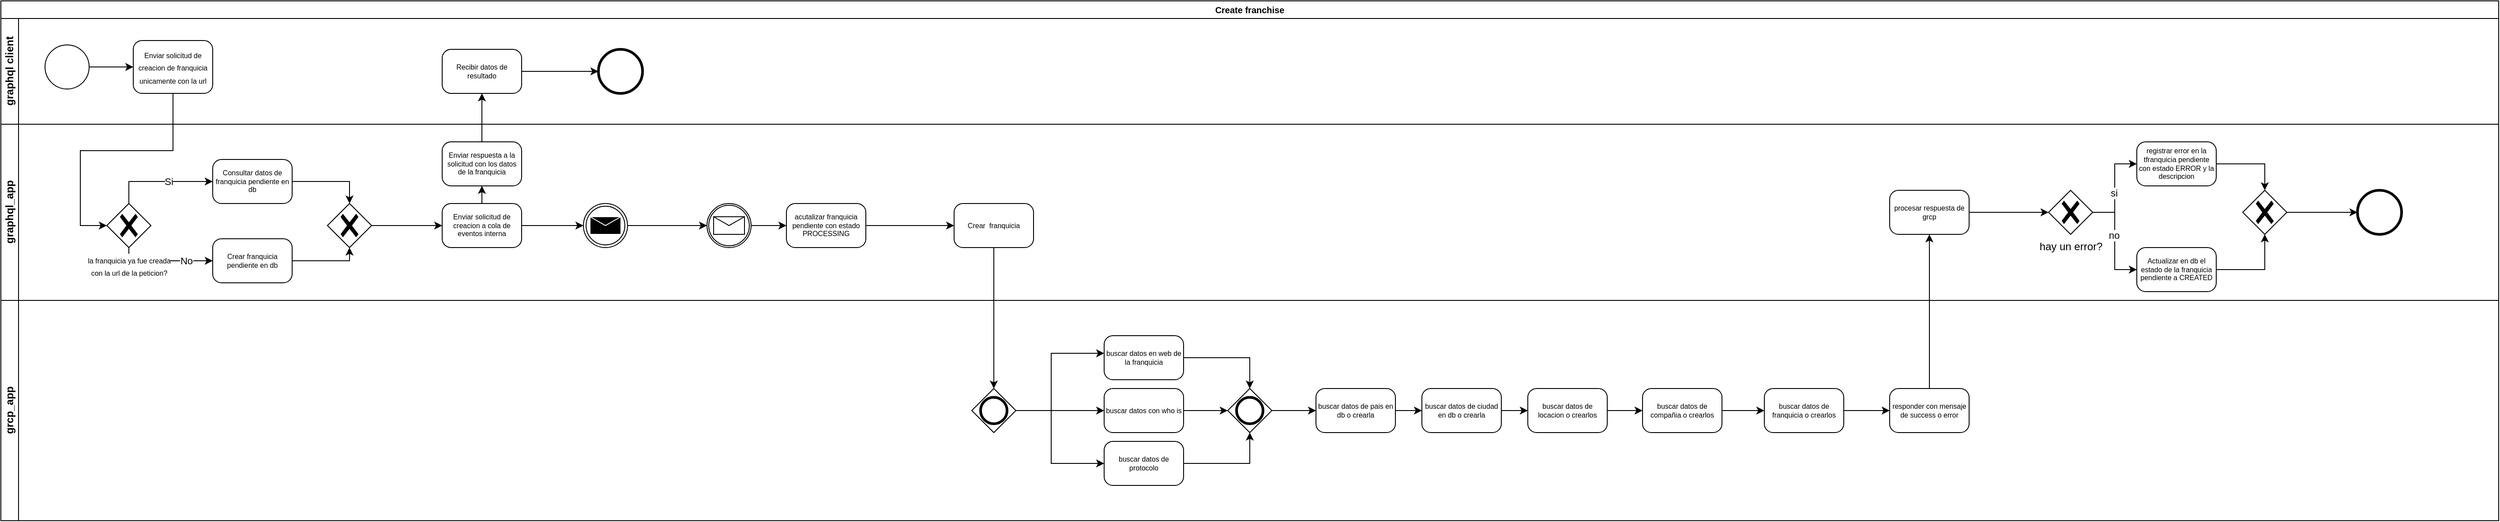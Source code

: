 <mxfile version="22.1.18" type="device">
  <diagram id="prtHgNgQTEPvFCAcTncT" name="Page-1">
    <mxGraphModel dx="1588" dy="948" grid="1" gridSize="10" guides="1" tooltips="1" connect="1" arrows="1" fold="1" page="1" pageScale="1" pageWidth="827" pageHeight="1169" math="0" shadow="0">
      <root>
        <mxCell id="0" />
        <mxCell id="1" parent="0" />
        <mxCell id="FFVz2CKMZXDEGPBVcJut-1" value="Create franchise" style="swimlane;html=1;childLayout=stackLayout;resizeParent=1;resizeParentMax=0;horizontal=1;startSize=20;horizontalStack=0;whiteSpace=wrap;fontSize=10;" parent="1" vertex="1">
          <mxGeometry x="150" y="280" width="2830" height="590" as="geometry" />
        </mxCell>
        <mxCell id="FFVz2CKMZXDEGPBVcJut-6" value="graphql client" style="swimlane;html=1;startSize=20;horizontal=0;" parent="FFVz2CKMZXDEGPBVcJut-1" vertex="1">
          <mxGeometry y="20" width="2830" height="120" as="geometry" />
        </mxCell>
        <mxCell id="FFVz2CKMZXDEGPBVcJut-7" value="&lt;font style=&quot;font-size: 8px;&quot;&gt;Enviar solicitud de creacion de franquicia unicamente con la url&lt;/font&gt;" style="points=[[0.25,0,0],[0.5,0,0],[0.75,0,0],[1,0.25,0],[1,0.5,0],[1,0.75,0],[0.75,1,0],[0.5,1,0],[0.25,1,0],[0,0.75,0],[0,0.5,0],[0,0.25,0]];shape=mxgraph.bpmn.task;whiteSpace=wrap;rectStyle=rounded;size=10;html=1;container=1;expand=0;collapsible=0;taskMarker=abstract;" parent="FFVz2CKMZXDEGPBVcJut-6" vertex="1">
          <mxGeometry x="150" y="25" width="90" height="60" as="geometry" />
        </mxCell>
        <mxCell id="FFVz2CKMZXDEGPBVcJut-89" style="edgeStyle=orthogonalEdgeStyle;rounded=0;orthogonalLoop=1;jettySize=auto;html=1;" parent="FFVz2CKMZXDEGPBVcJut-6" source="FFVz2CKMZXDEGPBVcJut-26" target="FFVz2CKMZXDEGPBVcJut-88" edge="1">
          <mxGeometry relative="1" as="geometry" />
        </mxCell>
        <mxCell id="FFVz2CKMZXDEGPBVcJut-26" value="Recibir datos de resultado" style="points=[[0.25,0,0],[0.5,0,0],[0.75,0,0],[1,0.25,0],[1,0.5,0],[1,0.75,0],[0.75,1,0],[0.5,1,0],[0.25,1,0],[0,0.75,0],[0,0.5,0],[0,0.25,0]];shape=mxgraph.bpmn.task;whiteSpace=wrap;rectStyle=rounded;size=10;html=1;container=1;expand=0;collapsible=0;taskMarker=abstract;fontSize=8;" parent="FFVz2CKMZXDEGPBVcJut-6" vertex="1">
          <mxGeometry x="500" y="35" width="90" height="50" as="geometry" />
        </mxCell>
        <mxCell id="FFVz2CKMZXDEGPBVcJut-88" value="" style="points=[[0.145,0.145,0],[0.5,0,0],[0.855,0.145,0],[1,0.5,0],[0.855,0.855,0],[0.5,1,0],[0.145,0.855,0],[0,0.5,0]];shape=mxgraph.bpmn.event;html=1;verticalLabelPosition=bottom;labelBackgroundColor=#ffffff;verticalAlign=top;align=center;perimeter=ellipsePerimeter;outlineConnect=0;aspect=fixed;outline=end;symbol=terminate2;" parent="FFVz2CKMZXDEGPBVcJut-6" vertex="1">
          <mxGeometry x="677" y="35" width="50" height="50" as="geometry" />
        </mxCell>
        <mxCell id="DsjO2WDaee5bb-nneKYn-2" style="edgeStyle=orthogonalEdgeStyle;rounded=0;orthogonalLoop=1;jettySize=auto;html=1;" edge="1" parent="FFVz2CKMZXDEGPBVcJut-6" source="DsjO2WDaee5bb-nneKYn-1" target="FFVz2CKMZXDEGPBVcJut-7">
          <mxGeometry relative="1" as="geometry" />
        </mxCell>
        <mxCell id="DsjO2WDaee5bb-nneKYn-1" value="" style="points=[[0.145,0.145,0],[0.5,0,0],[0.855,0.145,0],[1,0.5,0],[0.855,0.855,0],[0.5,1,0],[0.145,0.855,0],[0,0.5,0]];shape=mxgraph.bpmn.event;html=1;verticalLabelPosition=bottom;labelBackgroundColor=#ffffff;verticalAlign=top;align=center;perimeter=ellipsePerimeter;outlineConnect=0;aspect=fixed;outline=standard;symbol=general;" vertex="1" parent="FFVz2CKMZXDEGPBVcJut-6">
          <mxGeometry x="50" y="30" width="50" height="50" as="geometry" />
        </mxCell>
        <mxCell id="FFVz2CKMZXDEGPBVcJut-9" style="edgeStyle=orthogonalEdgeStyle;rounded=0;orthogonalLoop=1;jettySize=auto;html=1;" parent="FFVz2CKMZXDEGPBVcJut-1" source="FFVz2CKMZXDEGPBVcJut-7" target="FFVz2CKMZXDEGPBVcJut-10" edge="1">
          <mxGeometry relative="1" as="geometry">
            <mxPoint x="95" y="180.0" as="targetPoint" />
            <Array as="points">
              <mxPoint x="195" y="170" />
              <mxPoint x="90" y="170" />
              <mxPoint x="90" y="255" />
            </Array>
          </mxGeometry>
        </mxCell>
        <mxCell id="FFVz2CKMZXDEGPBVcJut-2" value="graphql_app" style="swimlane;html=1;startSize=20;horizontal=0;" parent="FFVz2CKMZXDEGPBVcJut-1" vertex="1">
          <mxGeometry y="140" width="2830" height="200" as="geometry" />
        </mxCell>
        <mxCell id="FFVz2CKMZXDEGPBVcJut-14" style="edgeStyle=orthogonalEdgeStyle;rounded=0;orthogonalLoop=1;jettySize=auto;html=1;" parent="FFVz2CKMZXDEGPBVcJut-2" source="FFVz2CKMZXDEGPBVcJut-10" target="FFVz2CKMZXDEGPBVcJut-13" edge="1">
          <mxGeometry relative="1" as="geometry">
            <Array as="points">
              <mxPoint x="145" y="155" />
            </Array>
          </mxGeometry>
        </mxCell>
        <mxCell id="FFVz2CKMZXDEGPBVcJut-78" value="No" style="edgeLabel;html=1;align=center;verticalAlign=middle;resizable=0;points=[];" parent="FFVz2CKMZXDEGPBVcJut-14" vertex="1" connectable="0">
          <mxGeometry x="0.289" y="-1" relative="1" as="geometry">
            <mxPoint x="9" y="-1" as="offset" />
          </mxGeometry>
        </mxCell>
        <mxCell id="FFVz2CKMZXDEGPBVcJut-15" style="edgeStyle=orthogonalEdgeStyle;rounded=0;orthogonalLoop=1;jettySize=auto;html=1;" parent="FFVz2CKMZXDEGPBVcJut-2" source="FFVz2CKMZXDEGPBVcJut-10" target="FFVz2CKMZXDEGPBVcJut-11" edge="1">
          <mxGeometry relative="1" as="geometry">
            <Array as="points">
              <mxPoint x="145" y="65" />
            </Array>
          </mxGeometry>
        </mxCell>
        <mxCell id="FFVz2CKMZXDEGPBVcJut-77" value="Si" style="edgeLabel;html=1;align=center;verticalAlign=middle;resizable=0;points=[];" parent="FFVz2CKMZXDEGPBVcJut-15" vertex="1" connectable="0">
          <mxGeometry x="-0.013" y="3" relative="1" as="geometry">
            <mxPoint x="11" y="3" as="offset" />
          </mxGeometry>
        </mxCell>
        <mxCell id="FFVz2CKMZXDEGPBVcJut-10" value="&lt;font style=&quot;font-size: 8px;&quot;&gt;la franquicia ya fue creada &lt;br&gt;con la url de la peticion?&lt;/font&gt;" style="points=[[0.25,0.25,0],[0.5,0,0],[0.75,0.25,0],[1,0.5,0],[0.75,0.75,0],[0.5,1,0],[0.25,0.75,0],[0,0.5,0]];shape=mxgraph.bpmn.gateway2;html=1;verticalLabelPosition=bottom;labelBackgroundColor=#ffffff;verticalAlign=top;align=center;perimeter=rhombusPerimeter;outlineConnect=0;outline=none;symbol=none;gwType=exclusive;" parent="FFVz2CKMZXDEGPBVcJut-2" vertex="1">
          <mxGeometry x="120" y="90" width="50" height="50" as="geometry" />
        </mxCell>
        <mxCell id="FFVz2CKMZXDEGPBVcJut-16" style="edgeStyle=orthogonalEdgeStyle;rounded=0;orthogonalLoop=1;jettySize=auto;html=1;" parent="FFVz2CKMZXDEGPBVcJut-2" source="FFVz2CKMZXDEGPBVcJut-11" target="FFVz2CKMZXDEGPBVcJut-12" edge="1">
          <mxGeometry relative="1" as="geometry">
            <Array as="points">
              <mxPoint x="395" y="65" />
            </Array>
          </mxGeometry>
        </mxCell>
        <mxCell id="FFVz2CKMZXDEGPBVcJut-11" value="Consultar datos de franquicia pendiente en db" style="points=[[0.25,0,0],[0.5,0,0],[0.75,0,0],[1,0.25,0],[1,0.5,0],[1,0.75,0],[0.75,1,0],[0.5,1,0],[0.25,1,0],[0,0.75,0],[0,0.5,0],[0,0.25,0]];shape=mxgraph.bpmn.task;whiteSpace=wrap;rectStyle=rounded;size=10;html=1;container=1;expand=0;collapsible=0;taskMarker=abstract;fontSize=8;" parent="FFVz2CKMZXDEGPBVcJut-2" vertex="1">
          <mxGeometry x="240" y="40" width="90" height="50" as="geometry" />
        </mxCell>
        <mxCell id="FFVz2CKMZXDEGPBVcJut-20" style="edgeStyle=orthogonalEdgeStyle;rounded=0;orthogonalLoop=1;jettySize=auto;html=1;" parent="FFVz2CKMZXDEGPBVcJut-2" source="FFVz2CKMZXDEGPBVcJut-12" target="FFVz2CKMZXDEGPBVcJut-18" edge="1">
          <mxGeometry relative="1" as="geometry" />
        </mxCell>
        <mxCell id="FFVz2CKMZXDEGPBVcJut-12" value="" style="points=[[0.25,0.25,0],[0.5,0,0],[0.75,0.25,0],[1,0.5,0],[0.75,0.75,0],[0.5,1,0],[0.25,0.75,0],[0,0.5,0]];shape=mxgraph.bpmn.gateway2;html=1;verticalLabelPosition=bottom;labelBackgroundColor=#ffffff;verticalAlign=top;align=center;perimeter=rhombusPerimeter;outlineConnect=0;outline=none;symbol=none;gwType=exclusive;" parent="FFVz2CKMZXDEGPBVcJut-2" vertex="1">
          <mxGeometry x="370" y="90" width="50" height="50" as="geometry" />
        </mxCell>
        <mxCell id="FFVz2CKMZXDEGPBVcJut-17" style="edgeStyle=orthogonalEdgeStyle;rounded=0;orthogonalLoop=1;jettySize=auto;html=1;" parent="FFVz2CKMZXDEGPBVcJut-2" source="FFVz2CKMZXDEGPBVcJut-13" target="FFVz2CKMZXDEGPBVcJut-12" edge="1">
          <mxGeometry relative="1" as="geometry">
            <Array as="points">
              <mxPoint x="395" y="155" />
            </Array>
          </mxGeometry>
        </mxCell>
        <mxCell id="FFVz2CKMZXDEGPBVcJut-13" value="Crear franquicia pendiente en db" style="points=[[0.25,0,0],[0.5,0,0],[0.75,0,0],[1,0.25,0],[1,0.5,0],[1,0.75,0],[0.75,1,0],[0.5,1,0],[0.25,1,0],[0,0.75,0],[0,0.5,0],[0,0.25,0]];shape=mxgraph.bpmn.task;whiteSpace=wrap;rectStyle=rounded;size=10;html=1;container=1;expand=0;collapsible=0;taskMarker=abstract;fontSize=8;" parent="FFVz2CKMZXDEGPBVcJut-2" vertex="1">
          <mxGeometry x="240" y="130" width="90" height="50" as="geometry" />
        </mxCell>
        <mxCell id="FFVz2CKMZXDEGPBVcJut-18" value="Enviar solicitud de creacion a cola de eventos interna" style="points=[[0.25,0,0],[0.5,0,0],[0.75,0,0],[1,0.25,0],[1,0.5,0],[1,0.75,0],[0.75,1,0],[0.5,1,0],[0.25,1,0],[0,0.75,0],[0,0.5,0],[0,0.25,0]];shape=mxgraph.bpmn.task;whiteSpace=wrap;rectStyle=rounded;size=10;html=1;container=1;expand=0;collapsible=0;taskMarker=abstract;fontSize=8;" parent="FFVz2CKMZXDEGPBVcJut-2" vertex="1">
          <mxGeometry x="500" y="90" width="90" height="50" as="geometry" />
        </mxCell>
        <mxCell id="FFVz2CKMZXDEGPBVcJut-22" value="Enviar respuesta a la solicitud con los datos de la franquicia" style="points=[[0.25,0,0],[0.5,0,0],[0.75,0,0],[1,0.25,0],[1,0.5,0],[1,0.75,0],[0.75,1,0],[0.5,1,0],[0.25,1,0],[0,0.75,0],[0,0.5,0],[0,0.25,0]];shape=mxgraph.bpmn.task;whiteSpace=wrap;rectStyle=rounded;size=10;html=1;container=1;expand=0;collapsible=0;taskMarker=abstract;fontSize=8;" parent="FFVz2CKMZXDEGPBVcJut-2" vertex="1">
          <mxGeometry x="500" y="20" width="90" height="50" as="geometry" />
        </mxCell>
        <mxCell id="FFVz2CKMZXDEGPBVcJut-23" style="edgeStyle=orthogonalEdgeStyle;rounded=0;orthogonalLoop=1;jettySize=auto;html=1;" parent="FFVz2CKMZXDEGPBVcJut-2" source="FFVz2CKMZXDEGPBVcJut-18" target="FFVz2CKMZXDEGPBVcJut-22" edge="1">
          <mxGeometry relative="1" as="geometry" />
        </mxCell>
        <mxCell id="FFVz2CKMZXDEGPBVcJut-30" style="edgeStyle=orthogonalEdgeStyle;rounded=0;orthogonalLoop=1;jettySize=auto;html=1;" parent="FFVz2CKMZXDEGPBVcJut-2" source="FFVz2CKMZXDEGPBVcJut-27" target="FFVz2CKMZXDEGPBVcJut-29" edge="1">
          <mxGeometry relative="1" as="geometry" />
        </mxCell>
        <mxCell id="FFVz2CKMZXDEGPBVcJut-27" value="" style="points=[[0.145,0.145,0],[0.5,0,0],[0.855,0.145,0],[1,0.5,0],[0.855,0.855,0],[0.5,1,0],[0.145,0.855,0],[0,0.5,0]];shape=mxgraph.bpmn.event;html=1;verticalLabelPosition=bottom;labelBackgroundColor=#ffffff;verticalAlign=top;align=center;perimeter=ellipsePerimeter;outlineConnect=0;aspect=fixed;outline=throwing;symbol=message;" parent="FFVz2CKMZXDEGPBVcJut-2" vertex="1">
          <mxGeometry x="660" y="90" width="50" height="50" as="geometry" />
        </mxCell>
        <mxCell id="FFVz2CKMZXDEGPBVcJut-28" style="edgeStyle=orthogonalEdgeStyle;rounded=0;orthogonalLoop=1;jettySize=auto;html=1;entryX=0;entryY=0.5;entryDx=0;entryDy=0;entryPerimeter=0;" parent="FFVz2CKMZXDEGPBVcJut-2" source="FFVz2CKMZXDEGPBVcJut-18" target="FFVz2CKMZXDEGPBVcJut-27" edge="1">
          <mxGeometry relative="1" as="geometry" />
        </mxCell>
        <mxCell id="FFVz2CKMZXDEGPBVcJut-61" style="edgeStyle=orthogonalEdgeStyle;rounded=0;orthogonalLoop=1;jettySize=auto;html=1;" parent="FFVz2CKMZXDEGPBVcJut-2" source="FFVz2CKMZXDEGPBVcJut-29" target="FFVz2CKMZXDEGPBVcJut-59" edge="1">
          <mxGeometry relative="1" as="geometry" />
        </mxCell>
        <mxCell id="FFVz2CKMZXDEGPBVcJut-29" value="" style="points=[[0.145,0.145,0],[0.5,0,0],[0.855,0.145,0],[1,0.5,0],[0.855,0.855,0],[0.5,1,0],[0.145,0.855,0],[0,0.5,0]];shape=mxgraph.bpmn.event;html=1;verticalLabelPosition=bottom;labelBackgroundColor=#ffffff;verticalAlign=top;align=center;perimeter=ellipsePerimeter;outlineConnect=0;aspect=fixed;outline=catching;symbol=message;" parent="FFVz2CKMZXDEGPBVcJut-2" vertex="1">
          <mxGeometry x="800" y="90" width="50" height="50" as="geometry" />
        </mxCell>
        <mxCell id="FFVz2CKMZXDEGPBVcJut-59" value="acutalizar franquicia pendiente con estado PROCESSING" style="points=[[0.25,0,0],[0.5,0,0],[0.75,0,0],[1,0.25,0],[1,0.5,0],[1,0.75,0],[0.75,1,0],[0.5,1,0],[0.25,1,0],[0,0.75,0],[0,0.5,0],[0,0.25,0]];shape=mxgraph.bpmn.task;whiteSpace=wrap;rectStyle=rounded;size=10;html=1;container=1;expand=0;collapsible=0;taskMarker=abstract;fontSize=8;" parent="FFVz2CKMZXDEGPBVcJut-2" vertex="1">
          <mxGeometry x="890" y="90" width="90" height="50" as="geometry" />
        </mxCell>
        <mxCell id="FFVz2CKMZXDEGPBVcJut-69" style="edgeStyle=orthogonalEdgeStyle;rounded=0;orthogonalLoop=1;jettySize=auto;html=1;" parent="FFVz2CKMZXDEGPBVcJut-2" source="FFVz2CKMZXDEGPBVcJut-66" target="FFVz2CKMZXDEGPBVcJut-68" edge="1">
          <mxGeometry relative="1" as="geometry" />
        </mxCell>
        <mxCell id="FFVz2CKMZXDEGPBVcJut-66" value="procesar respuesta de grcp" style="points=[[0.25,0,0],[0.5,0,0],[0.75,0,0],[1,0.25,0],[1,0.5,0],[1,0.75,0],[0.75,1,0],[0.5,1,0],[0.25,1,0],[0,0.75,0],[0,0.5,0],[0,0.25,0]];shape=mxgraph.bpmn.task;whiteSpace=wrap;rectStyle=rounded;size=10;html=1;container=1;expand=0;collapsible=0;taskMarker=abstract;fontSize=8;" parent="FFVz2CKMZXDEGPBVcJut-2" vertex="1">
          <mxGeometry x="2140" y="75" width="90" height="50" as="geometry" />
        </mxCell>
        <mxCell id="FFVz2CKMZXDEGPBVcJut-72" style="edgeStyle=orthogonalEdgeStyle;rounded=0;orthogonalLoop=1;jettySize=auto;html=1;" parent="FFVz2CKMZXDEGPBVcJut-2" source="FFVz2CKMZXDEGPBVcJut-68" target="FFVz2CKMZXDEGPBVcJut-71" edge="1">
          <mxGeometry relative="1" as="geometry">
            <mxPoint x="2375" y="100" as="sourcePoint" />
            <mxPoint x="2425" y="165" as="targetPoint" />
            <Array as="points">
              <mxPoint x="2395" y="100" />
              <mxPoint x="2395" y="165" />
            </Array>
          </mxGeometry>
        </mxCell>
        <mxCell id="FFVz2CKMZXDEGPBVcJut-75" value="no" style="edgeLabel;html=1;align=center;verticalAlign=middle;resizable=0;points=[];" parent="FFVz2CKMZXDEGPBVcJut-72" vertex="1" connectable="0">
          <mxGeometry x="-0.131" y="-1" relative="1" as="geometry">
            <mxPoint y="1" as="offset" />
          </mxGeometry>
        </mxCell>
        <mxCell id="FFVz2CKMZXDEGPBVcJut-68" value="hay un error?" style="points=[[0.25,0.25,0],[0.5,0,0],[0.75,0.25,0],[1,0.5,0],[0.75,0.75,0],[0.5,1,0],[0.25,0.75,0],[0,0.5,0]];shape=mxgraph.bpmn.gateway2;html=1;verticalLabelPosition=bottom;labelBackgroundColor=#ffffff;verticalAlign=top;align=center;perimeter=rhombusPerimeter;outlineConnect=0;outline=none;symbol=none;gwType=exclusive;" parent="FFVz2CKMZXDEGPBVcJut-2" vertex="1">
          <mxGeometry x="2320" y="75" width="50" height="50" as="geometry" />
        </mxCell>
        <mxCell id="FFVz2CKMZXDEGPBVcJut-81" style="edgeStyle=orthogonalEdgeStyle;rounded=0;orthogonalLoop=1;jettySize=auto;html=1;" parent="FFVz2CKMZXDEGPBVcJut-2" source="FFVz2CKMZXDEGPBVcJut-70" target="FFVz2CKMZXDEGPBVcJut-80" edge="1">
          <mxGeometry relative="1" as="geometry" />
        </mxCell>
        <mxCell id="FFVz2CKMZXDEGPBVcJut-70" value="registrar error en la tfranquicia pendiente con estado ERROR y la descripcion" style="points=[[0.25,0,0],[0.5,0,0],[0.75,0,0],[1,0.25,0],[1,0.5,0],[1,0.75,0],[0.75,1,0],[0.5,1,0],[0.25,1,0],[0,0.75,0],[0,0.5,0],[0,0.25,0]];shape=mxgraph.bpmn.task;whiteSpace=wrap;rectStyle=rounded;size=10;html=1;container=1;expand=0;collapsible=0;taskMarker=abstract;fontSize=8;" parent="FFVz2CKMZXDEGPBVcJut-2" vertex="1">
          <mxGeometry x="2420" y="20" width="90" height="50" as="geometry" />
        </mxCell>
        <mxCell id="FFVz2CKMZXDEGPBVcJut-85" style="edgeStyle=orthogonalEdgeStyle;rounded=0;orthogonalLoop=1;jettySize=auto;html=1;" parent="FFVz2CKMZXDEGPBVcJut-2" source="FFVz2CKMZXDEGPBVcJut-71" target="FFVz2CKMZXDEGPBVcJut-80" edge="1">
          <mxGeometry relative="1" as="geometry" />
        </mxCell>
        <mxCell id="FFVz2CKMZXDEGPBVcJut-71" value="Actualizar en db el estado de la franquicia pendiente a CREATED" style="points=[[0.25,0,0],[0.5,0,0],[0.75,0,0],[1,0.25,0],[1,0.5,0],[1,0.75,0],[0.75,1,0],[0.5,1,0],[0.25,1,0],[0,0.75,0],[0,0.5,0],[0,0.25,0]];shape=mxgraph.bpmn.task;whiteSpace=wrap;rectStyle=rounded;size=10;html=1;container=1;expand=0;collapsible=0;taskMarker=abstract;fontSize=8;" parent="FFVz2CKMZXDEGPBVcJut-2" vertex="1">
          <mxGeometry x="2420" y="140" width="90" height="50" as="geometry" />
        </mxCell>
        <mxCell id="FFVz2CKMZXDEGPBVcJut-73" style="edgeStyle=orthogonalEdgeStyle;rounded=0;orthogonalLoop=1;jettySize=auto;html=1;entryX=0;entryY=0.5;entryDx=0;entryDy=0;entryPerimeter=0;" parent="FFVz2CKMZXDEGPBVcJut-2" source="FFVz2CKMZXDEGPBVcJut-68" target="FFVz2CKMZXDEGPBVcJut-70" edge="1">
          <mxGeometry relative="1" as="geometry" />
        </mxCell>
        <mxCell id="FFVz2CKMZXDEGPBVcJut-74" value="si" style="edgeLabel;html=1;align=center;verticalAlign=middle;resizable=0;points=[];" parent="FFVz2CKMZXDEGPBVcJut-73" vertex="1" connectable="0">
          <mxGeometry x="-0.09" y="1" relative="1" as="geometry">
            <mxPoint y="1" as="offset" />
          </mxGeometry>
        </mxCell>
        <mxCell id="FFVz2CKMZXDEGPBVcJut-87" style="edgeStyle=orthogonalEdgeStyle;rounded=0;orthogonalLoop=1;jettySize=auto;html=1;" parent="FFVz2CKMZXDEGPBVcJut-2" source="FFVz2CKMZXDEGPBVcJut-80" target="FFVz2CKMZXDEGPBVcJut-86" edge="1">
          <mxGeometry relative="1" as="geometry" />
        </mxCell>
        <mxCell id="FFVz2CKMZXDEGPBVcJut-80" value="" style="points=[[0.25,0.25,0],[0.5,0,0],[0.75,0.25,0],[1,0.5,0],[0.75,0.75,0],[0.5,1,0],[0.25,0.75,0],[0,0.5,0]];shape=mxgraph.bpmn.gateway2;html=1;verticalLabelPosition=bottom;labelBackgroundColor=#ffffff;verticalAlign=top;align=center;perimeter=rhombusPerimeter;outlineConnect=0;outline=none;symbol=none;gwType=exclusive;" parent="FFVz2CKMZXDEGPBVcJut-2" vertex="1">
          <mxGeometry x="2540" y="75" width="50" height="50" as="geometry" />
        </mxCell>
        <mxCell id="FFVz2CKMZXDEGPBVcJut-86" value="" style="points=[[0.145,0.145,0],[0.5,0,0],[0.855,0.145,0],[1,0.5,0],[0.855,0.855,0],[0.5,1,0],[0.145,0.855,0],[0,0.5,0]];shape=mxgraph.bpmn.event;html=1;verticalLabelPosition=bottom;labelBackgroundColor=#ffffff;verticalAlign=top;align=center;perimeter=ellipsePerimeter;outlineConnect=0;aspect=fixed;outline=end;symbol=terminate2;" parent="FFVz2CKMZXDEGPBVcJut-2" vertex="1">
          <mxGeometry x="2670" y="75" width="50" height="50" as="geometry" />
        </mxCell>
        <mxCell id="FFVz2CKMZXDEGPBVcJut-3" value="grcp_app" style="swimlane;html=1;startSize=20;horizontal=0;" parent="FFVz2CKMZXDEGPBVcJut-1" vertex="1">
          <mxGeometry y="340" width="2830" height="250" as="geometry" />
        </mxCell>
        <mxCell id="FFVz2CKMZXDEGPBVcJut-31" value="Crear&amp;nbsp; franquicia" style="points=[[0.25,0,0],[0.5,0,0],[0.75,0,0],[1,0.25,0],[1,0.5,0],[1,0.75,0],[0.75,1,0],[0.5,1,0],[0.25,1,0],[0,0.75,0],[0,0.5,0],[0,0.25,0]];shape=mxgraph.bpmn.task;whiteSpace=wrap;rectStyle=rounded;size=10;html=1;container=1;expand=0;collapsible=0;taskMarker=abstract;fontSize=8;" parent="FFVz2CKMZXDEGPBVcJut-3" vertex="1">
          <mxGeometry x="1080" y="-110" width="90" height="50" as="geometry" />
        </mxCell>
        <mxCell id="FFVz2CKMZXDEGPBVcJut-34" style="edgeStyle=orthogonalEdgeStyle;rounded=0;orthogonalLoop=1;jettySize=auto;html=1;" parent="FFVz2CKMZXDEGPBVcJut-3" source="FFVz2CKMZXDEGPBVcJut-31" target="FFVz2CKMZXDEGPBVcJut-37" edge="1">
          <mxGeometry relative="1" as="geometry">
            <mxPoint x="1125" y="40" as="targetPoint" />
          </mxGeometry>
        </mxCell>
        <mxCell id="FFVz2CKMZXDEGPBVcJut-36" value="" style="edgeStyle=orthogonalEdgeStyle;rounded=0;orthogonalLoop=1;jettySize=auto;html=1;" parent="FFVz2CKMZXDEGPBVcJut-3" source="FFVz2CKMZXDEGPBVcJut-37" target="FFVz2CKMZXDEGPBVcJut-35" edge="1">
          <mxGeometry relative="1" as="geometry">
            <mxPoint x="1170" y="65" as="sourcePoint" />
            <Array as="points">
              <mxPoint x="1190" y="125" />
              <mxPoint x="1190" y="60" />
            </Array>
          </mxGeometry>
        </mxCell>
        <mxCell id="FFVz2CKMZXDEGPBVcJut-43" style="edgeStyle=orthogonalEdgeStyle;rounded=0;orthogonalLoop=1;jettySize=auto;html=1;" parent="FFVz2CKMZXDEGPBVcJut-3" source="FFVz2CKMZXDEGPBVcJut-35" target="FFVz2CKMZXDEGPBVcJut-42" edge="1">
          <mxGeometry relative="1" as="geometry" />
        </mxCell>
        <mxCell id="FFVz2CKMZXDEGPBVcJut-35" value="buscar datos en web de la franquicia" style="points=[[0.25,0,0],[0.5,0,0],[0.75,0,0],[1,0.25,0],[1,0.5,0],[1,0.75,0],[0.75,1,0],[0.5,1,0],[0.25,1,0],[0,0.75,0],[0,0.5,0],[0,0.25,0]];shape=mxgraph.bpmn.task;whiteSpace=wrap;rectStyle=rounded;size=10;html=1;container=1;expand=0;collapsible=0;taskMarker=abstract;fontSize=8;" parent="FFVz2CKMZXDEGPBVcJut-3" vertex="1">
          <mxGeometry x="1250" y="40" width="90" height="50" as="geometry" />
        </mxCell>
        <mxCell id="FFVz2CKMZXDEGPBVcJut-41" style="edgeStyle=orthogonalEdgeStyle;rounded=0;orthogonalLoop=1;jettySize=auto;html=1;" parent="FFVz2CKMZXDEGPBVcJut-3" source="FFVz2CKMZXDEGPBVcJut-37" target="FFVz2CKMZXDEGPBVcJut-40" edge="1">
          <mxGeometry relative="1" as="geometry">
            <Array as="points">
              <mxPoint x="1190" y="125" />
              <mxPoint x="1190" y="185" />
            </Array>
          </mxGeometry>
        </mxCell>
        <mxCell id="FFVz2CKMZXDEGPBVcJut-37" value="" style="points=[[0.25,0.25,0],[0.5,0,0],[0.75,0.25,0],[1,0.5,0],[0.75,0.75,0],[0.5,1,0],[0.25,0.75,0],[0,0.5,0]];shape=mxgraph.bpmn.gateway2;html=1;verticalLabelPosition=bottom;labelBackgroundColor=#ffffff;verticalAlign=top;align=center;perimeter=rhombusPerimeter;outlineConnect=0;outline=end;symbol=general;" parent="FFVz2CKMZXDEGPBVcJut-3" vertex="1">
          <mxGeometry x="1100" y="100" width="50" height="50" as="geometry" />
        </mxCell>
        <mxCell id="FFVz2CKMZXDEGPBVcJut-39" style="edgeStyle=orthogonalEdgeStyle;rounded=0;orthogonalLoop=1;jettySize=auto;html=1;" parent="FFVz2CKMZXDEGPBVcJut-3" source="FFVz2CKMZXDEGPBVcJut-37" target="FFVz2CKMZXDEGPBVcJut-38" edge="1">
          <mxGeometry relative="1" as="geometry" />
        </mxCell>
        <mxCell id="FFVz2CKMZXDEGPBVcJut-44" style="edgeStyle=orthogonalEdgeStyle;rounded=0;orthogonalLoop=1;jettySize=auto;html=1;" parent="FFVz2CKMZXDEGPBVcJut-3" source="FFVz2CKMZXDEGPBVcJut-38" target="FFVz2CKMZXDEGPBVcJut-42" edge="1">
          <mxGeometry relative="1" as="geometry" />
        </mxCell>
        <mxCell id="FFVz2CKMZXDEGPBVcJut-38" value="buscar datos con who is" style="points=[[0.25,0,0],[0.5,0,0],[0.75,0,0],[1,0.25,0],[1,0.5,0],[1,0.75,0],[0.75,1,0],[0.5,1,0],[0.25,1,0],[0,0.75,0],[0,0.5,0],[0,0.25,0]];shape=mxgraph.bpmn.task;whiteSpace=wrap;rectStyle=rounded;size=10;html=1;container=1;expand=0;collapsible=0;taskMarker=abstract;fontSize=8;" parent="FFVz2CKMZXDEGPBVcJut-3" vertex="1">
          <mxGeometry x="1250" y="100" width="90" height="50" as="geometry" />
        </mxCell>
        <mxCell id="FFVz2CKMZXDEGPBVcJut-45" style="edgeStyle=orthogonalEdgeStyle;rounded=0;orthogonalLoop=1;jettySize=auto;html=1;" parent="FFVz2CKMZXDEGPBVcJut-3" source="FFVz2CKMZXDEGPBVcJut-40" target="FFVz2CKMZXDEGPBVcJut-42" edge="1">
          <mxGeometry relative="1" as="geometry" />
        </mxCell>
        <mxCell id="FFVz2CKMZXDEGPBVcJut-40" value="buscar datos de protocolo" style="points=[[0.25,0,0],[0.5,0,0],[0.75,0,0],[1,0.25,0],[1,0.5,0],[1,0.75,0],[0.75,1,0],[0.5,1,0],[0.25,1,0],[0,0.75,0],[0,0.5,0],[0,0.25,0]];shape=mxgraph.bpmn.task;whiteSpace=wrap;rectStyle=rounded;size=10;html=1;container=1;expand=0;collapsible=0;taskMarker=abstract;fontSize=8;" parent="FFVz2CKMZXDEGPBVcJut-3" vertex="1">
          <mxGeometry x="1250" y="160" width="90" height="50" as="geometry" />
        </mxCell>
        <mxCell id="FFVz2CKMZXDEGPBVcJut-47" style="edgeStyle=orthogonalEdgeStyle;rounded=0;orthogonalLoop=1;jettySize=auto;html=1;" parent="FFVz2CKMZXDEGPBVcJut-3" source="FFVz2CKMZXDEGPBVcJut-42" target="FFVz2CKMZXDEGPBVcJut-46" edge="1">
          <mxGeometry relative="1" as="geometry" />
        </mxCell>
        <mxCell id="FFVz2CKMZXDEGPBVcJut-42" value="" style="points=[[0.25,0.25,0],[0.5,0,0],[0.75,0.25,0],[1,0.5,0],[0.75,0.75,0],[0.5,1,0],[0.25,0.75,0],[0,0.5,0]];shape=mxgraph.bpmn.gateway2;html=1;verticalLabelPosition=bottom;labelBackgroundColor=#ffffff;verticalAlign=top;align=center;perimeter=rhombusPerimeter;outlineConnect=0;outline=end;symbol=general;" parent="FFVz2CKMZXDEGPBVcJut-3" vertex="1">
          <mxGeometry x="1390" y="100" width="50" height="50" as="geometry" />
        </mxCell>
        <mxCell id="FFVz2CKMZXDEGPBVcJut-50" style="edgeStyle=orthogonalEdgeStyle;rounded=0;orthogonalLoop=1;jettySize=auto;html=1;" parent="FFVz2CKMZXDEGPBVcJut-3" source="FFVz2CKMZXDEGPBVcJut-46" target="FFVz2CKMZXDEGPBVcJut-48" edge="1">
          <mxGeometry relative="1" as="geometry" />
        </mxCell>
        <mxCell id="FFVz2CKMZXDEGPBVcJut-46" value="buscar datos de pais en db o crearla" style="points=[[0.25,0,0],[0.5,0,0],[0.75,0,0],[1,0.25,0],[1,0.5,0],[1,0.75,0],[0.75,1,0],[0.5,1,0],[0.25,1,0],[0,0.75,0],[0,0.5,0],[0,0.25,0]];shape=mxgraph.bpmn.task;whiteSpace=wrap;rectStyle=rounded;size=10;html=1;container=1;expand=0;collapsible=0;taskMarker=abstract;fontSize=8;" parent="FFVz2CKMZXDEGPBVcJut-3" vertex="1">
          <mxGeometry x="1490" y="100" width="90" height="50" as="geometry" />
        </mxCell>
        <mxCell id="FFVz2CKMZXDEGPBVcJut-51" style="edgeStyle=orthogonalEdgeStyle;rounded=0;orthogonalLoop=1;jettySize=auto;html=1;" parent="FFVz2CKMZXDEGPBVcJut-3" source="FFVz2CKMZXDEGPBVcJut-48" target="FFVz2CKMZXDEGPBVcJut-49" edge="1">
          <mxGeometry relative="1" as="geometry" />
        </mxCell>
        <mxCell id="FFVz2CKMZXDEGPBVcJut-48" value="buscar datos de ciudad en db o crearla" style="points=[[0.25,0,0],[0.5,0,0],[0.75,0,0],[1,0.25,0],[1,0.5,0],[1,0.75,0],[0.75,1,0],[0.5,1,0],[0.25,1,0],[0,0.75,0],[0,0.5,0],[0,0.25,0]];shape=mxgraph.bpmn.task;whiteSpace=wrap;rectStyle=rounded;size=10;html=1;container=1;expand=0;collapsible=0;taskMarker=abstract;fontSize=8;" parent="FFVz2CKMZXDEGPBVcJut-3" vertex="1">
          <mxGeometry x="1610" y="100" width="90" height="50" as="geometry" />
        </mxCell>
        <mxCell id="FFVz2CKMZXDEGPBVcJut-53" style="edgeStyle=orthogonalEdgeStyle;rounded=0;orthogonalLoop=1;jettySize=auto;html=1;" parent="FFVz2CKMZXDEGPBVcJut-3" source="FFVz2CKMZXDEGPBVcJut-49" target="FFVz2CKMZXDEGPBVcJut-52" edge="1">
          <mxGeometry relative="1" as="geometry" />
        </mxCell>
        <mxCell id="FFVz2CKMZXDEGPBVcJut-49" value="buscar datos de locacion o crearlos" style="points=[[0.25,0,0],[0.5,0,0],[0.75,0,0],[1,0.25,0],[1,0.5,0],[1,0.75,0],[0.75,1,0],[0.5,1,0],[0.25,1,0],[0,0.75,0],[0,0.5,0],[0,0.25,0]];shape=mxgraph.bpmn.task;whiteSpace=wrap;rectStyle=rounded;size=10;html=1;container=1;expand=0;collapsible=0;taskMarker=abstract;fontSize=8;" parent="FFVz2CKMZXDEGPBVcJut-3" vertex="1">
          <mxGeometry x="1730" y="100" width="90" height="50" as="geometry" />
        </mxCell>
        <mxCell id="FFVz2CKMZXDEGPBVcJut-55" style="edgeStyle=orthogonalEdgeStyle;rounded=0;orthogonalLoop=1;jettySize=auto;html=1;" parent="FFVz2CKMZXDEGPBVcJut-3" source="FFVz2CKMZXDEGPBVcJut-52" target="FFVz2CKMZXDEGPBVcJut-54" edge="1">
          <mxGeometry relative="1" as="geometry" />
        </mxCell>
        <mxCell id="FFVz2CKMZXDEGPBVcJut-52" value="buscar datos de compañia o crearlos" style="points=[[0.25,0,0],[0.5,0,0],[0.75,0,0],[1,0.25,0],[1,0.5,0],[1,0.75,0],[0.75,1,0],[0.5,1,0],[0.25,1,0],[0,0.75,0],[0,0.5,0],[0,0.25,0]];shape=mxgraph.bpmn.task;whiteSpace=wrap;rectStyle=rounded;size=10;html=1;container=1;expand=0;collapsible=0;taskMarker=abstract;fontSize=8;" parent="FFVz2CKMZXDEGPBVcJut-3" vertex="1">
          <mxGeometry x="1860" y="100" width="90" height="50" as="geometry" />
        </mxCell>
        <mxCell id="FFVz2CKMZXDEGPBVcJut-65" value="" style="edgeStyle=orthogonalEdgeStyle;rounded=0;orthogonalLoop=1;jettySize=auto;html=1;" parent="FFVz2CKMZXDEGPBVcJut-3" source="FFVz2CKMZXDEGPBVcJut-54" target="FFVz2CKMZXDEGPBVcJut-64" edge="1">
          <mxGeometry relative="1" as="geometry" />
        </mxCell>
        <mxCell id="FFVz2CKMZXDEGPBVcJut-54" value="buscar datos de franquicia o crearlos" style="points=[[0.25,0,0],[0.5,0,0],[0.75,0,0],[1,0.25,0],[1,0.5,0],[1,0.75,0],[0.75,1,0],[0.5,1,0],[0.25,1,0],[0,0.75,0],[0,0.5,0],[0,0.25,0]];shape=mxgraph.bpmn.task;whiteSpace=wrap;rectStyle=rounded;size=10;html=1;container=1;expand=0;collapsible=0;taskMarker=abstract;fontSize=8;" parent="FFVz2CKMZXDEGPBVcJut-3" vertex="1">
          <mxGeometry x="1998" y="100" width="90" height="50" as="geometry" />
        </mxCell>
        <mxCell id="FFVz2CKMZXDEGPBVcJut-64" value="responder con mensaje de success o error" style="points=[[0.25,0,0],[0.5,0,0],[0.75,0,0],[1,0.25,0],[1,0.5,0],[1,0.75,0],[0.75,1,0],[0.5,1,0],[0.25,1,0],[0,0.75,0],[0,0.5,0],[0,0.25,0]];shape=mxgraph.bpmn.task;whiteSpace=wrap;rectStyle=rounded;size=10;html=1;container=1;expand=0;collapsible=0;taskMarker=abstract;fontSize=8;" parent="FFVz2CKMZXDEGPBVcJut-3" vertex="1">
          <mxGeometry x="2140" y="100" width="90" height="50" as="geometry" />
        </mxCell>
        <mxCell id="FFVz2CKMZXDEGPBVcJut-57" style="edgeStyle=orthogonalEdgeStyle;rounded=0;orthogonalLoop=1;jettySize=auto;html=1;" parent="FFVz2CKMZXDEGPBVcJut-1" source="FFVz2CKMZXDEGPBVcJut-22" target="FFVz2CKMZXDEGPBVcJut-26" edge="1">
          <mxGeometry relative="1" as="geometry" />
        </mxCell>
        <mxCell id="FFVz2CKMZXDEGPBVcJut-32" style="edgeStyle=orthogonalEdgeStyle;rounded=0;orthogonalLoop=1;jettySize=auto;html=1;" parent="FFVz2CKMZXDEGPBVcJut-1" source="FFVz2CKMZXDEGPBVcJut-59" target="FFVz2CKMZXDEGPBVcJut-31" edge="1">
          <mxGeometry relative="1" as="geometry">
            <mxPoint x="1020" y="255" as="sourcePoint" />
          </mxGeometry>
        </mxCell>
        <mxCell id="FFVz2CKMZXDEGPBVcJut-67" value="" style="edgeStyle=orthogonalEdgeStyle;rounded=0;orthogonalLoop=1;jettySize=auto;html=1;" parent="FFVz2CKMZXDEGPBVcJut-1" source="FFVz2CKMZXDEGPBVcJut-64" target="FFVz2CKMZXDEGPBVcJut-66" edge="1">
          <mxGeometry relative="1" as="geometry" />
        </mxCell>
      </root>
    </mxGraphModel>
  </diagram>
</mxfile>
